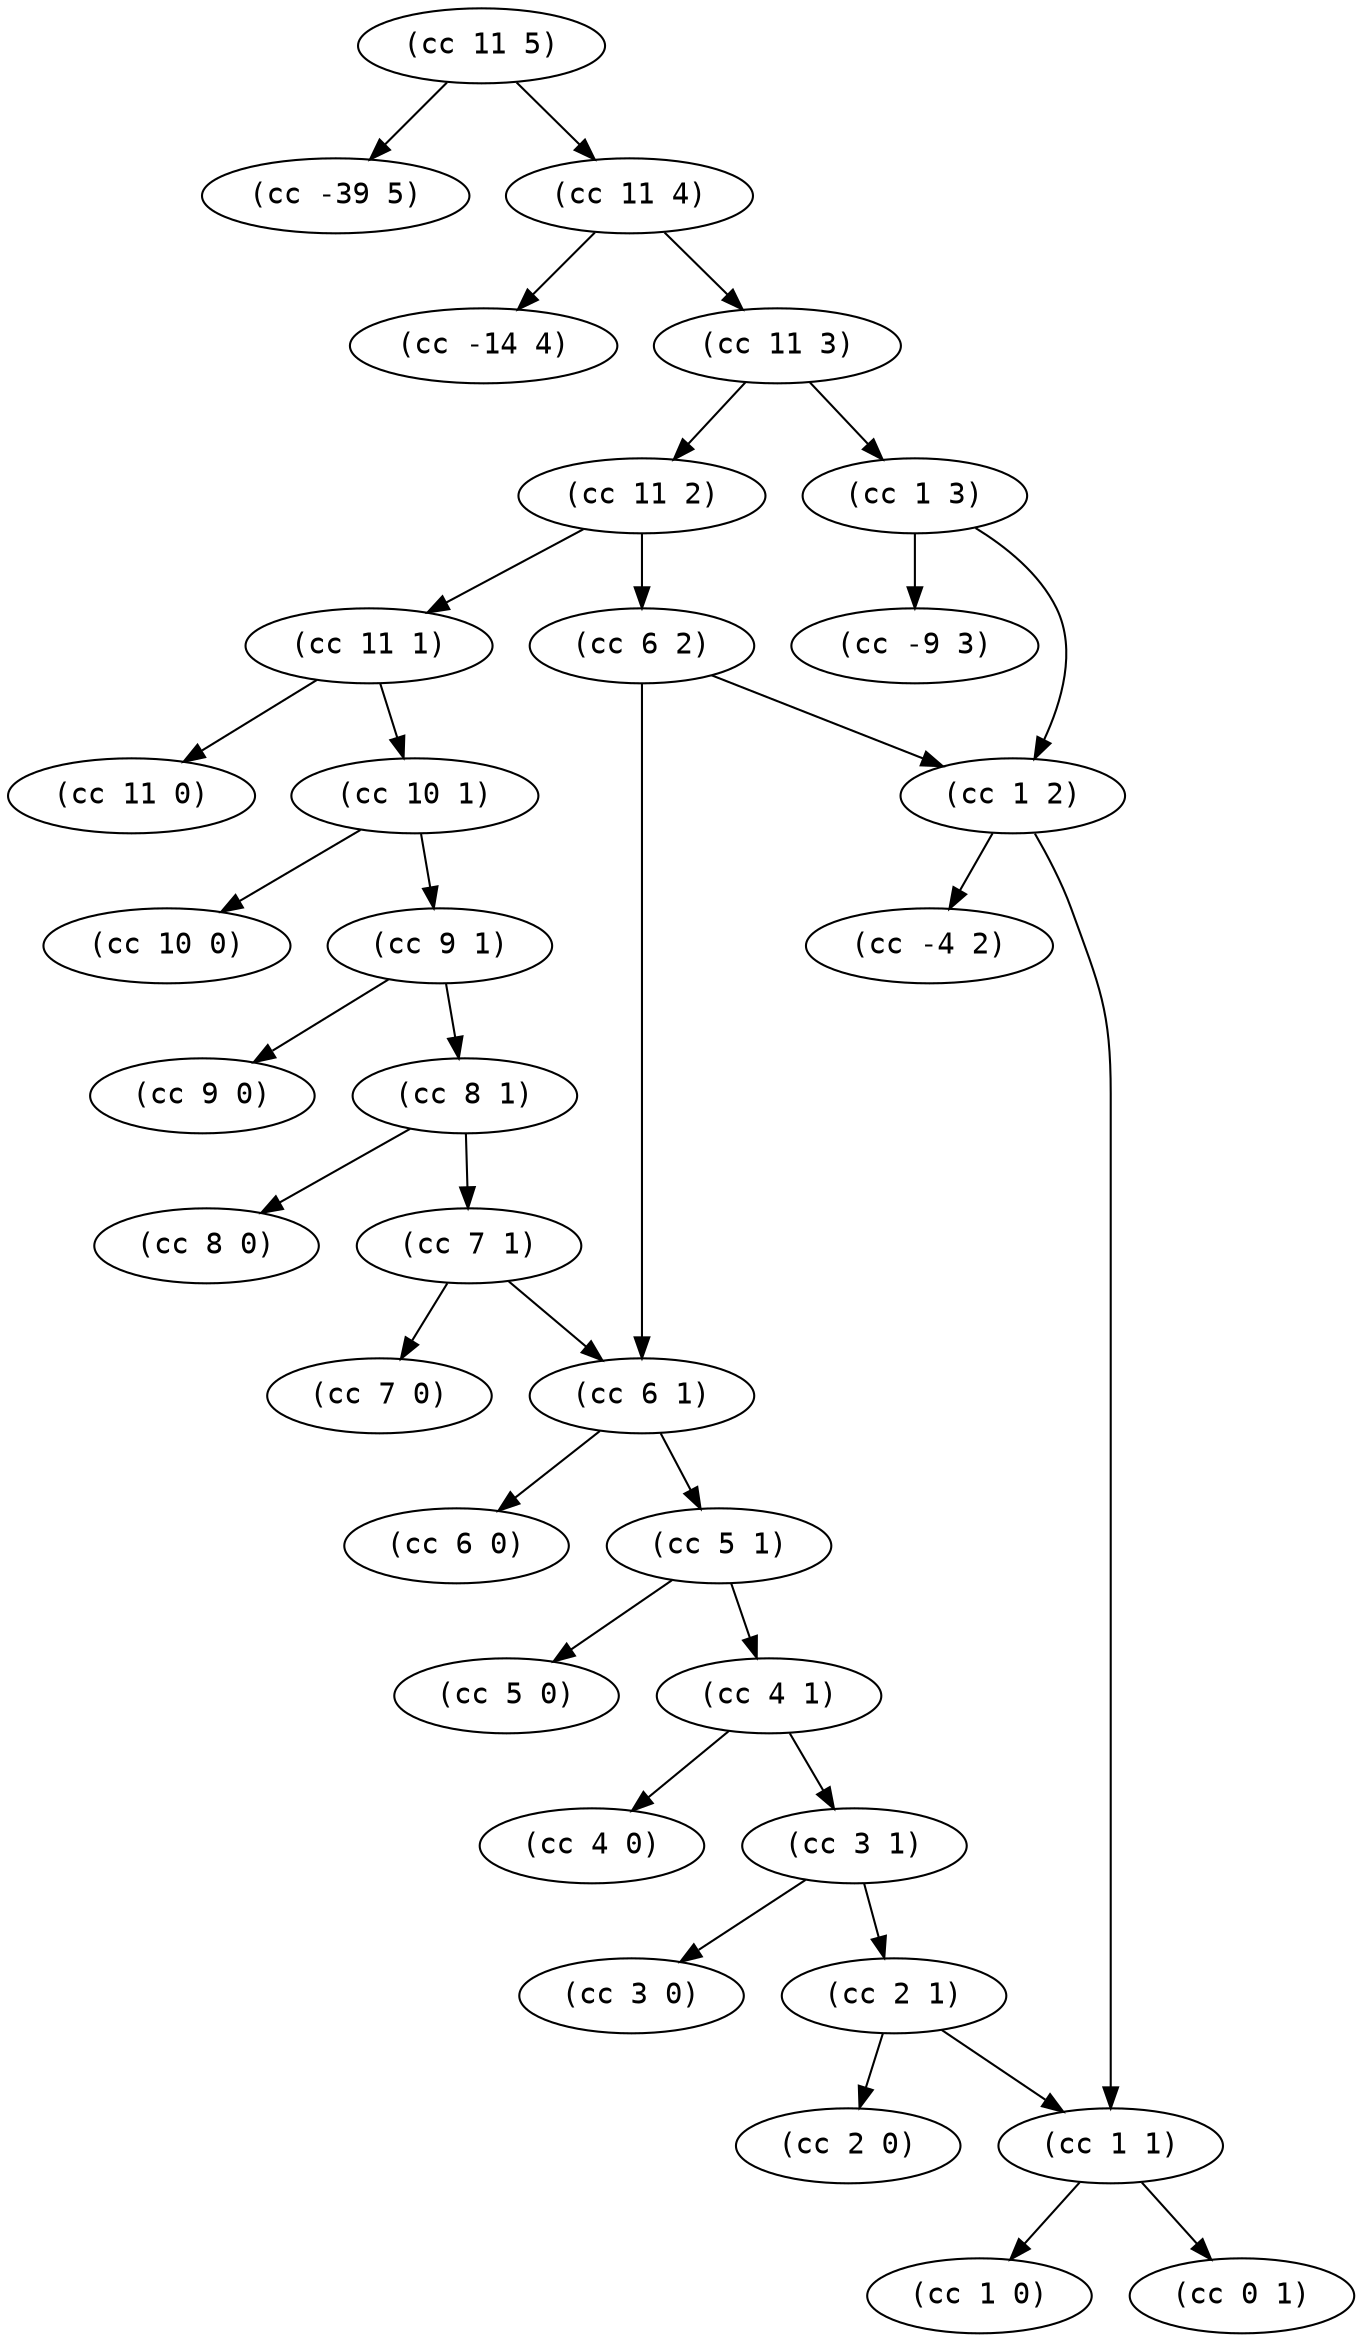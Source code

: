 #!/usr/bin/env dot
digraph change {
  node [fontname="monospace"]
  39.5 [label="(cc -39 5)"]
  14.4 [label="(cc -14 4)"]
  11.5 [label="(cc 11 5)"]
  11.4 [label="(cc 11 4)"]
  11.3 [label="(cc 11 3)"]
  11.2 [label="(cc 11 2)"]
  11.1 [label="(cc 11 1)"]
  11.0 [label="(cc 11 0)"]
  10.1 [label="(cc 10 1)"]
  10.0 [label="(cc 10 0)"]
  9.3 [label="(cc -9 3)"]
  9.1 [label="(cc 9 1)"]
  9.0 [label="(cc 9 0)"]
  8.1 [label="(cc 8 1)"]
  8.0 [label="(cc 8 0)"]
  7.1 [label="(cc 7 1)"]
  7.0 [label="(cc 7 0)"]
  6.2 [label="(cc 6 2)"]
  6.1 [label="(cc 6 1)"]
  6.0 [label="(cc 6 0)"]
  5.1 [label="(cc 5 1)"]
  5.0 [label="(cc 5 0)"]
  4.2 [label="(cc -4 2)"]
  4.1 [label="(cc 4 1)"]
  4.0 [label="(cc 4 0)"]
  3.1 [label="(cc 3 1)"]
  3.0 [label="(cc 3 0)"]
  2.1 [label="(cc 2 1)"]
  2.0 [label="(cc 2 0)"]
  1.3 [label="(cc 1 3)"]
  1.2 [label="(cc 1 2)"]
  1.1 [label="(cc 1 1)"]
  1.0 [label="(cc 1 0)"]
  0.1 [label="(cc 0 1)"]
  11.5 -> 11.4
  11.5 -> 39.5
  11.4 -> 11.3
  11.4 -> 14.4
  11.3 -> 11.2
  11.3 -> 1.3
  1.3 -> 1.2
  1.3 -> 9.3
  1.2 -> 1.1
  1.2 -> 4.2
  1.1 -> 1.0
  1.1 -> 0.1
  11.2 -> 11.1
  11.2 -> 6.2
  6.2 -> 6.1
  6.2 -> 1.2
  6.1 -> 6.0
  6.1 -> 5.1
  5.1 -> 5.0
  5.1 -> 4.1
  4.1 -> 4.0
  4.1 -> 3.1
  3.1 -> 3.0
  3.1 -> 2.1
  2.1 -> 2.0
  2.1 -> 1.1
  11.1 -> 11.0
  11.1 -> 10.1
  10.1 -> 10.0
  10.1 -> 9.1
  9.1 -> 9.0
  9.1 -> 8.1
  8.1 -> 8.0
  8.1 -> 7.1
  7.1 -> 7.0
  7.1 -> 6.1
}
